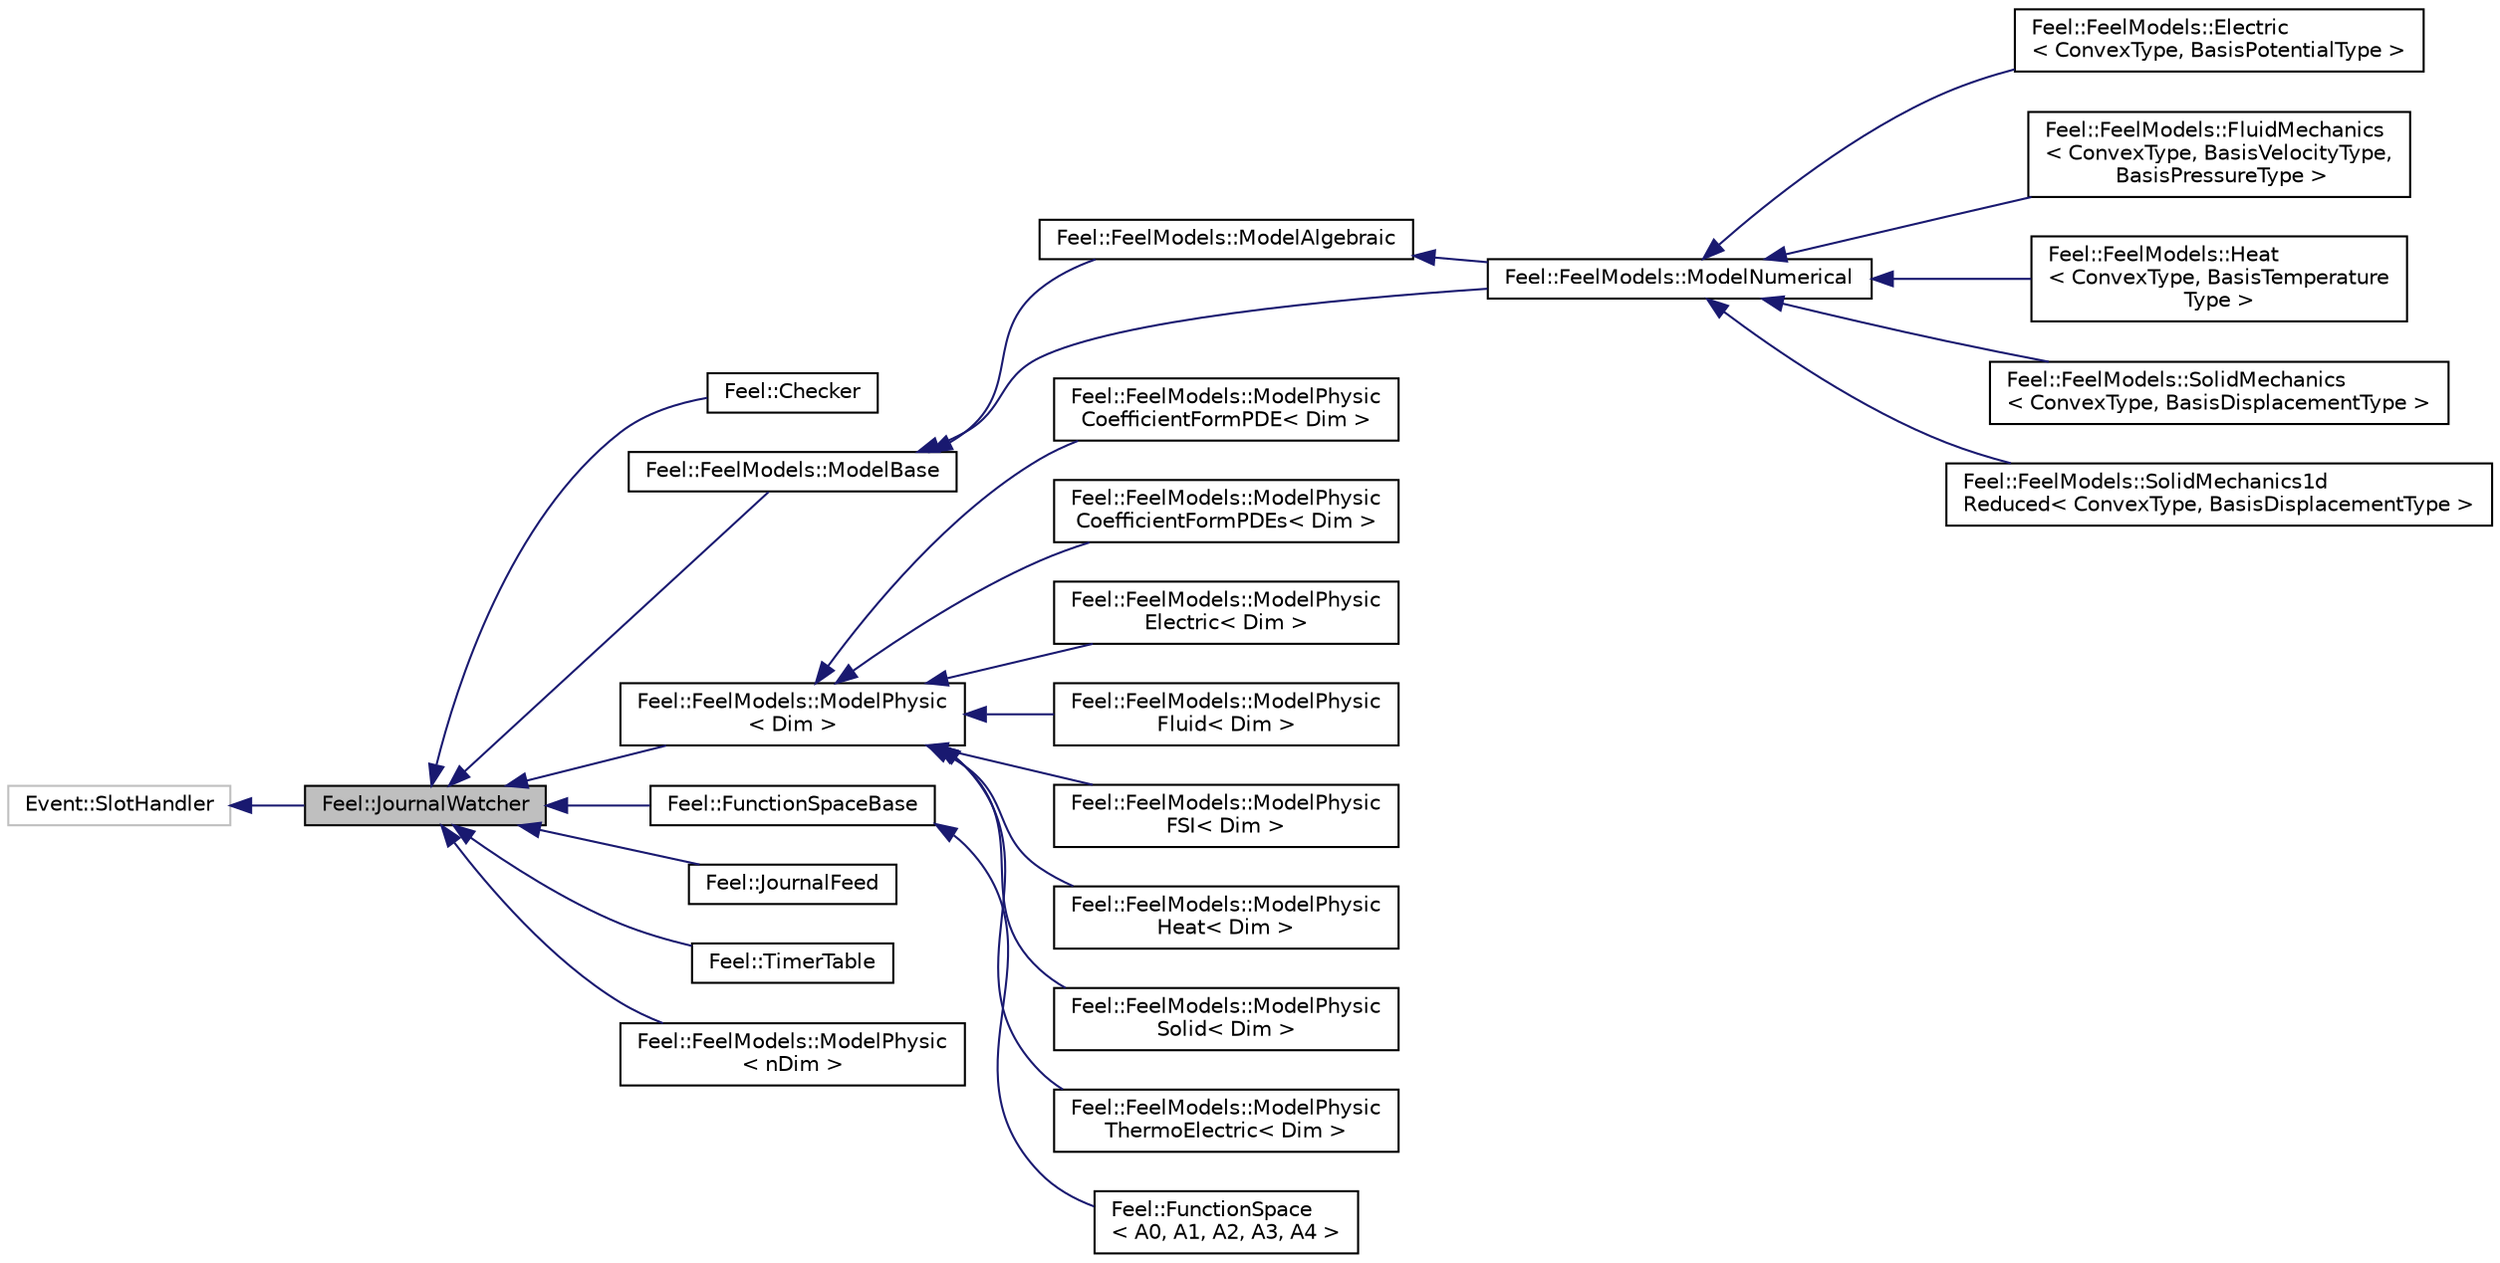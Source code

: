 digraph "Feel::JournalWatcher"
{
 // LATEX_PDF_SIZE
  edge [fontname="Helvetica",fontsize="10",labelfontname="Helvetica",labelfontsize="10"];
  node [fontname="Helvetica",fontsize="10",shape=record];
  rankdir="LR";
  Node1 [label="Feel::JournalWatcher",height=0.2,width=0.4,color="black", fillcolor="grey75", style="filled", fontcolor="black",tooltip=" "];
  Node2 -> Node1 [dir="back",color="midnightblue",fontsize="10",style="solid",fontname="Helvetica"];
  Node2 [label="Event::SlotHandler",height=0.2,width=0.4,color="grey75", fillcolor="white", style="filled",tooltip=" "];
  Node1 -> Node3 [dir="back",color="midnightblue",fontsize="10",style="solid",fontname="Helvetica"];
  Node3 [label="Feel::Checker",height=0.2,width=0.4,color="black", fillcolor="white", style="filled",URL="$classFeel_1_1Checker.html",tooltip="Checker class."];
  Node1 -> Node4 [dir="back",color="midnightblue",fontsize="10",style="solid",fontname="Helvetica"];
  Node4 [label="Feel::FeelModels::ModelBase",height=0.2,width=0.4,color="black", fillcolor="white", style="filled",URL="$classFeel_1_1FeelModels_1_1ModelBase.html",tooltip=" "];
  Node4 -> Node5 [dir="back",color="midnightblue",fontsize="10",style="solid",fontname="Helvetica"];
  Node5 [label="Feel::FeelModels::ModelAlgebraic",height=0.2,width=0.4,color="black", fillcolor="white", style="filled",URL="$classFeel_1_1FeelModels_1_1ModelAlgebraic.html",tooltip=" "];
  Node5 -> Node6 [dir="back",color="midnightblue",fontsize="10",style="solid",fontname="Helvetica"];
  Node6 [label="Feel::FeelModels::ModelNumerical",height=0.2,width=0.4,color="black", fillcolor="white", style="filled",URL="$classFeel_1_1FeelModels_1_1ModelNumerical.html",tooltip="Handles some numerical model aspects: timestepping, mesh and properties."];
  Node6 -> Node7 [dir="back",color="midnightblue",fontsize="10",style="solid",fontname="Helvetica"];
  Node7 [label="Feel::FeelModels::Electric\l\< ConvexType, BasisPotentialType \>",height=0.2,width=0.4,color="black", fillcolor="white", style="filled",URL="$classFeel_1_1FeelModels_1_1Electric.html",tooltip="Toolbox Electric."];
  Node6 -> Node8 [dir="back",color="midnightblue",fontsize="10",style="solid",fontname="Helvetica"];
  Node8 [label="Feel::FeelModels::FluidMechanics\l\< ConvexType, BasisVelocityType,\l BasisPressureType \>",height=0.2,width=0.4,color="black", fillcolor="white", style="filled",URL="$classFeel_1_1FeelModels_1_1FluidMechanics.html",tooltip="Fluid Mechanics Toolbox."];
  Node6 -> Node9 [dir="back",color="midnightblue",fontsize="10",style="solid",fontname="Helvetica"];
  Node9 [label="Feel::FeelModels::Heat\l\< ConvexType, BasisTemperature\lType \>",height=0.2,width=0.4,color="black", fillcolor="white", style="filled",URL="$classFeel_1_1FeelModels_1_1Heat.html",tooltip=" "];
  Node6 -> Node10 [dir="back",color="midnightblue",fontsize="10",style="solid",fontname="Helvetica"];
  Node10 [label="Feel::FeelModels::SolidMechanics\l\< ConvexType, BasisDisplacementType \>",height=0.2,width=0.4,color="black", fillcolor="white", style="filled",URL="$classFeel_1_1FeelModels_1_1SolidMechanics.html",tooltip="Solid Mechanics Toolbox."];
  Node6 -> Node11 [dir="back",color="midnightblue",fontsize="10",style="solid",fontname="Helvetica"];
  Node11 [label="Feel::FeelModels::SolidMechanics1d\lReduced\< ConvexType, BasisDisplacementType \>",height=0.2,width=0.4,color="black", fillcolor="white", style="filled",URL="$classFeel_1_1FeelModels_1_1SolidMechanics1dReduced.html",tooltip=" "];
  Node4 -> Node6 [dir="back",color="midnightblue",fontsize="10",style="solid",fontname="Helvetica"];
  Node1 -> Node12 [dir="back",color="midnightblue",fontsize="10",style="solid",fontname="Helvetica"];
  Node12 [label="Feel::FeelModels::ModelPhysic\l\< Dim \>",height=0.2,width=0.4,color="black", fillcolor="white", style="filled",URL="$classFeel_1_1FeelModels_1_1ModelPhysic.html",tooltip=" "];
  Node12 -> Node13 [dir="back",color="midnightblue",fontsize="10",style="solid",fontname="Helvetica"];
  Node13 [label="Feel::FeelModels::ModelPhysic\lCoefficientFormPDE\< Dim \>",height=0.2,width=0.4,color="black", fillcolor="white", style="filled",URL="$classFeel_1_1FeelModels_1_1ModelPhysicCoefficientFormPDE.html",tooltip=" "];
  Node12 -> Node14 [dir="back",color="midnightblue",fontsize="10",style="solid",fontname="Helvetica"];
  Node14 [label="Feel::FeelModels::ModelPhysic\lCoefficientFormPDEs\< Dim \>",height=0.2,width=0.4,color="black", fillcolor="white", style="filled",URL="$classFeel_1_1FeelModels_1_1ModelPhysicCoefficientFormPDEs.html",tooltip=" "];
  Node12 -> Node15 [dir="back",color="midnightblue",fontsize="10",style="solid",fontname="Helvetica"];
  Node15 [label="Feel::FeelModels::ModelPhysic\lElectric\< Dim \>",height=0.2,width=0.4,color="black", fillcolor="white", style="filled",URL="$classFeel_1_1FeelModels_1_1ModelPhysicElectric.html",tooltip=" "];
  Node12 -> Node16 [dir="back",color="midnightblue",fontsize="10",style="solid",fontname="Helvetica"];
  Node16 [label="Feel::FeelModels::ModelPhysic\lFluid\< Dim \>",height=0.2,width=0.4,color="black", fillcolor="white", style="filled",URL="$classFeel_1_1FeelModels_1_1ModelPhysicFluid.html",tooltip=" "];
  Node12 -> Node17 [dir="back",color="midnightblue",fontsize="10",style="solid",fontname="Helvetica"];
  Node17 [label="Feel::FeelModels::ModelPhysic\lFSI\< Dim \>",height=0.2,width=0.4,color="black", fillcolor="white", style="filled",URL="$classFeel_1_1FeelModels_1_1ModelPhysicFSI.html",tooltip=" "];
  Node12 -> Node18 [dir="back",color="midnightblue",fontsize="10",style="solid",fontname="Helvetica"];
  Node18 [label="Feel::FeelModels::ModelPhysic\lHeat\< Dim \>",height=0.2,width=0.4,color="black", fillcolor="white", style="filled",URL="$classFeel_1_1FeelModels_1_1ModelPhysicHeat.html",tooltip=" "];
  Node12 -> Node19 [dir="back",color="midnightblue",fontsize="10",style="solid",fontname="Helvetica"];
  Node19 [label="Feel::FeelModels::ModelPhysic\lSolid\< Dim \>",height=0.2,width=0.4,color="black", fillcolor="white", style="filled",URL="$classFeel_1_1FeelModels_1_1ModelPhysicSolid.html",tooltip=" "];
  Node12 -> Node20 [dir="back",color="midnightblue",fontsize="10",style="solid",fontname="Helvetica"];
  Node20 [label="Feel::FeelModels::ModelPhysic\lThermoElectric\< Dim \>",height=0.2,width=0.4,color="black", fillcolor="white", style="filled",URL="$classFeel_1_1FeelModels_1_1ModelPhysicThermoElectric.html",tooltip=" "];
  Node1 -> Node21 [dir="back",color="midnightblue",fontsize="10",style="solid",fontname="Helvetica"];
  Node21 [label="Feel::FunctionSpaceBase",height=0.2,width=0.4,color="black", fillcolor="white", style="filled",URL="$classFeel_1_1FunctionSpaceBase.html",tooltip="base class for FunctionSpace"];
  Node21 -> Node22 [dir="back",color="midnightblue",fontsize="10",style="solid",fontname="Helvetica"];
  Node22 [label="Feel::FunctionSpace\l\< A0, A1, A2, A3, A4 \>",height=0.2,width=0.4,color="black", fillcolor="white", style="filled",URL="$classFeel_1_1FunctionSpace.html",tooltip=" "];
  Node1 -> Node23 [dir="back",color="midnightblue",fontsize="10",style="solid",fontname="Helvetica"];
  Node23 [label="Feel::JournalFeed",height=0.2,width=0.4,color="black", fillcolor="white", style="filled",URL="$classFeel_1_1JournalFeed.html",tooltip=" "];
  Node1 -> Node24 [dir="back",color="midnightblue",fontsize="10",style="solid",fontname="Helvetica"];
  Node24 [label="Feel::TimerTable",height=0.2,width=0.4,color="black", fillcolor="white", style="filled",URL="$classFeel_1_1TimerTable.html",tooltip="TimerTable is a map of timer."];
  Node1 -> Node25 [dir="back",color="midnightblue",fontsize="10",style="solid",fontname="Helvetica"];
  Node25 [label="Feel::FeelModels::ModelPhysic\l\< nDim \>",height=0.2,width=0.4,color="black", fillcolor="white", style="filled",URL="$classFeel_1_1FeelModels_1_1ModelPhysic.html",tooltip=" "];
}
